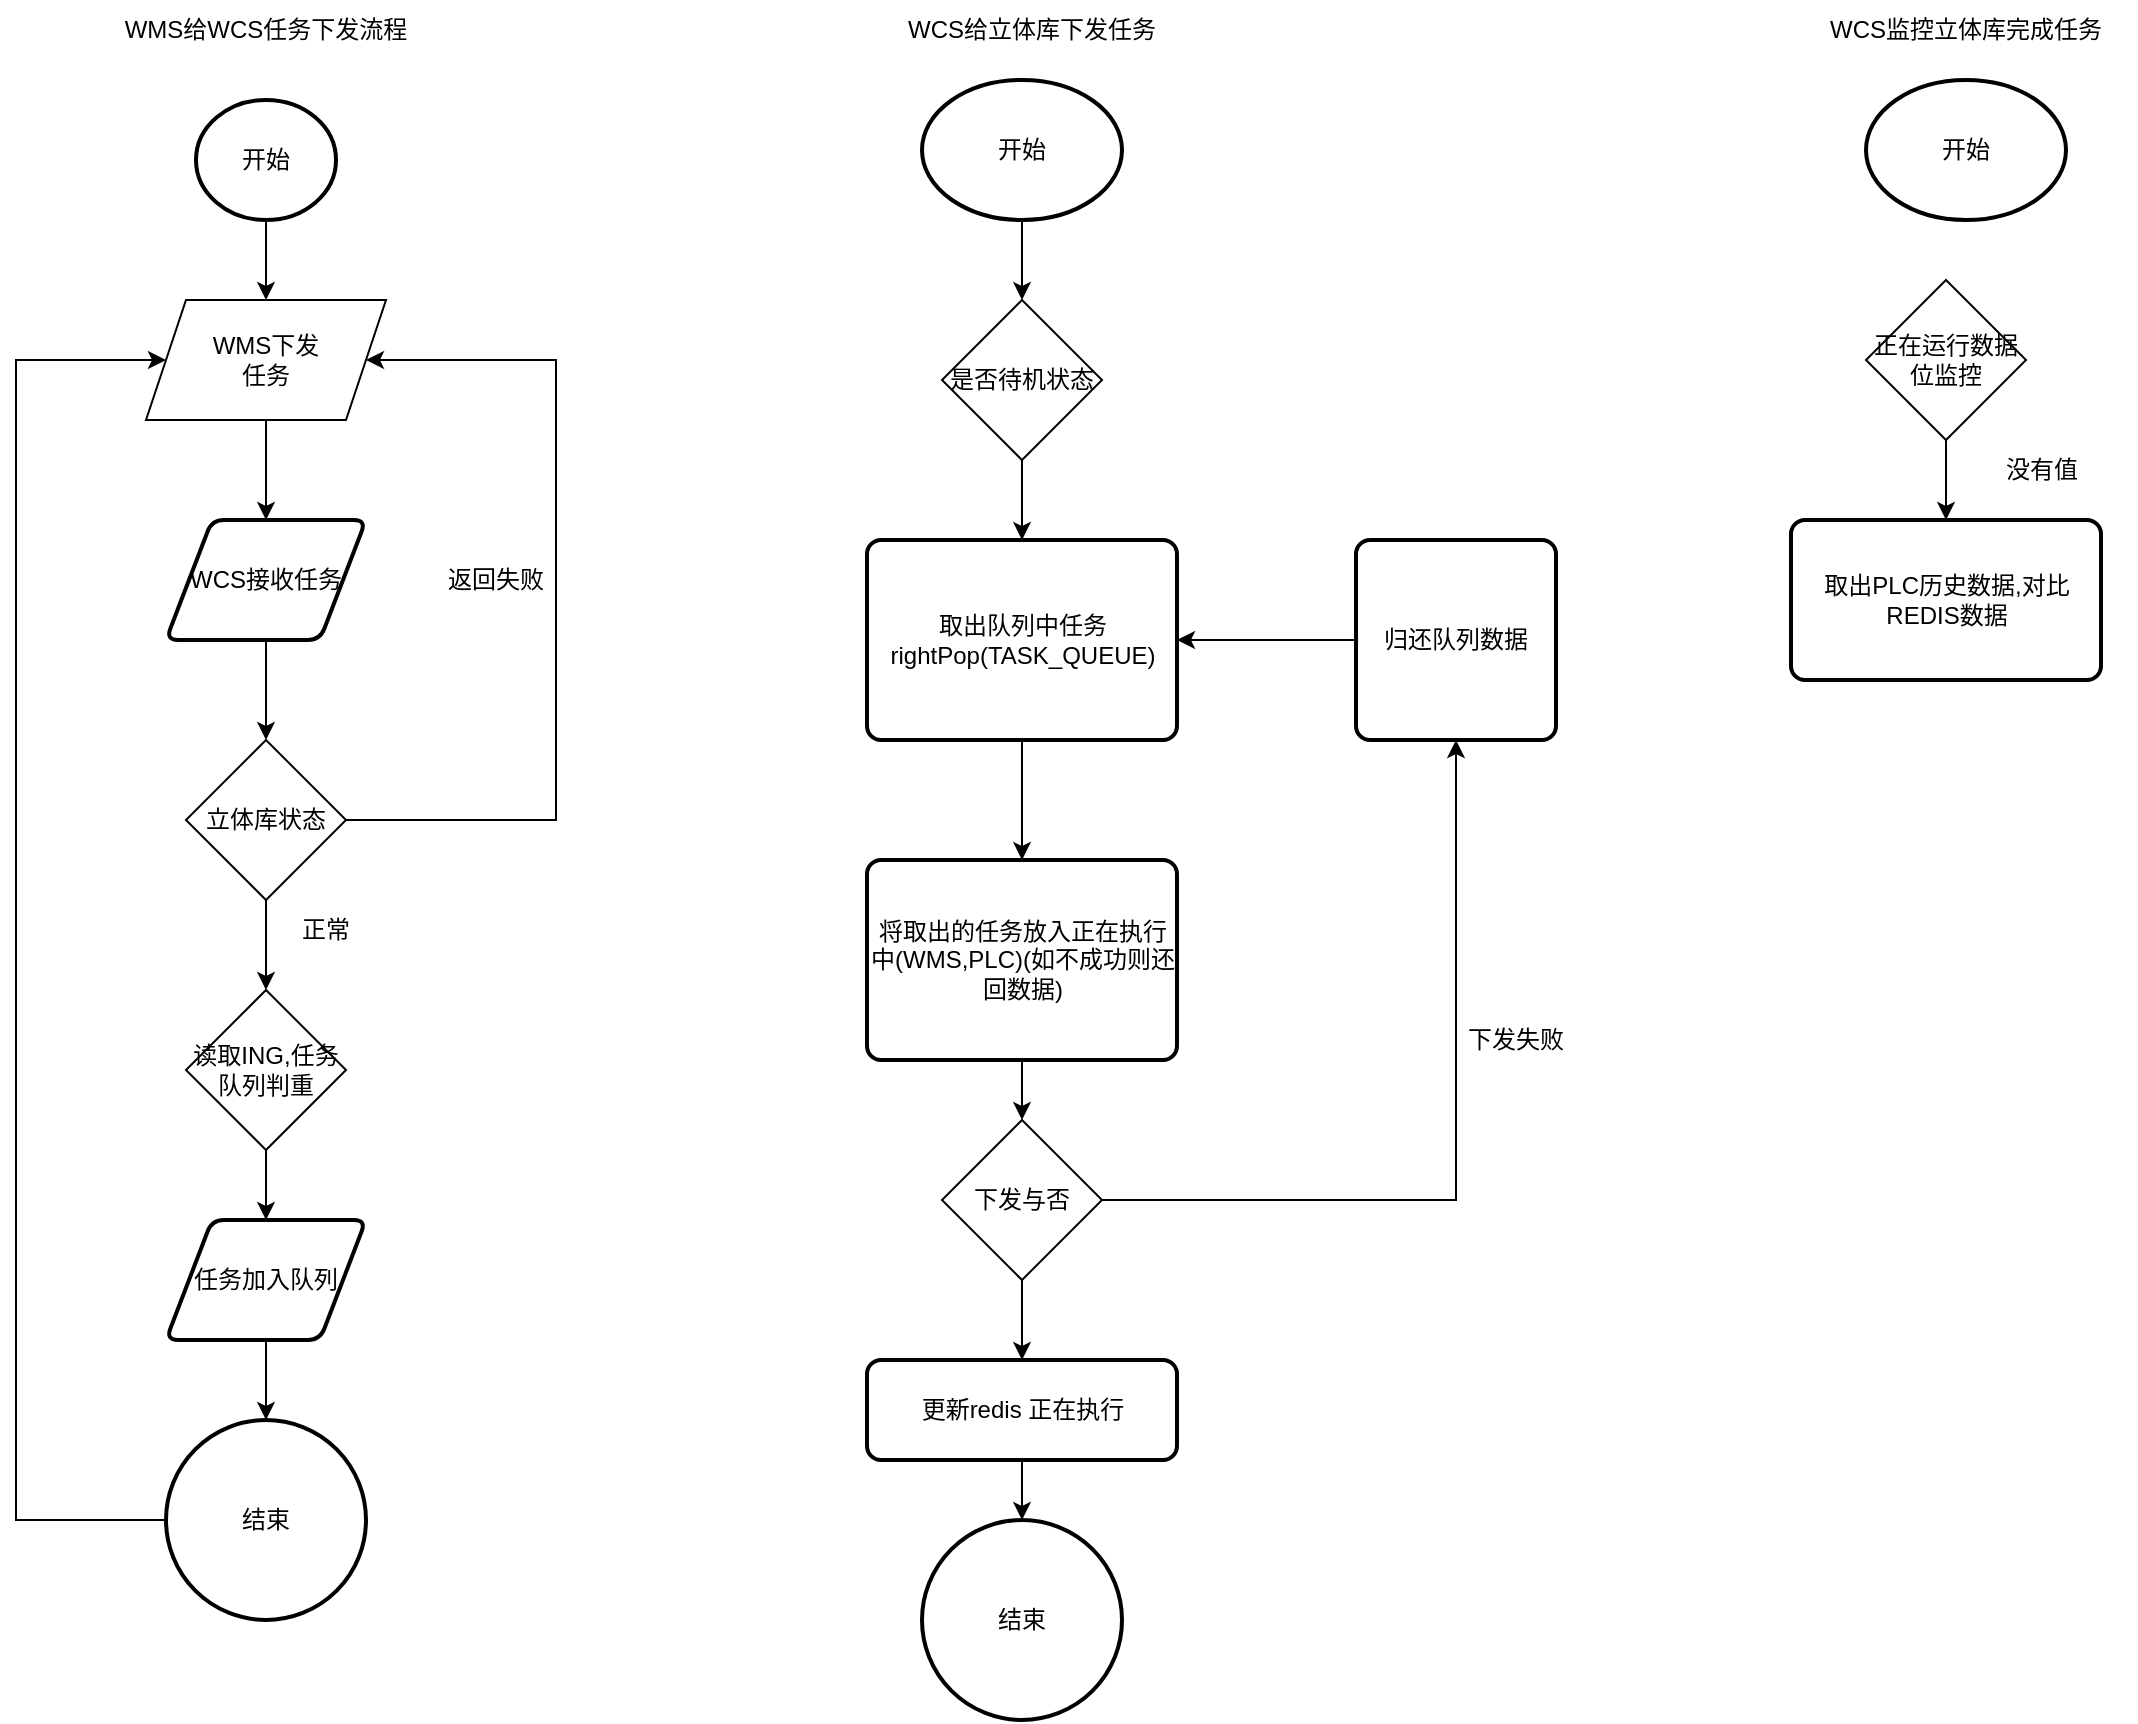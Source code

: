 <mxfile version="25.0.3">
  <diagram id="C5RBs43oDa-KdzZeNtuy" name="Page-1">
    <mxGraphModel dx="1434" dy="760" grid="1" gridSize="10" guides="1" tooltips="1" connect="1" arrows="1" fold="1" page="1" pageScale="1" pageWidth="2339" pageHeight="3300" math="0" shadow="0">
      <root>
        <mxCell id="WIyWlLk6GJQsqaUBKTNV-0" />
        <mxCell id="WIyWlLk6GJQsqaUBKTNV-1" parent="WIyWlLk6GJQsqaUBKTNV-0" />
        <mxCell id="f9Ie7XSDKk7mg4L2ML1A-11" value="" style="edgeStyle=orthogonalEdgeStyle;rounded=0;orthogonalLoop=1;jettySize=auto;html=1;" edge="1" parent="WIyWlLk6GJQsqaUBKTNV-1" source="f9Ie7XSDKk7mg4L2ML1A-0" target="f9Ie7XSDKk7mg4L2ML1A-10">
          <mxGeometry relative="1" as="geometry" />
        </mxCell>
        <mxCell id="f9Ie7XSDKk7mg4L2ML1A-0" value="开始" style="strokeWidth=2;html=1;shape=mxgraph.flowchart.start_2;whiteSpace=wrap;" vertex="1" parent="WIyWlLk6GJQsqaUBKTNV-1">
          <mxGeometry x="130" y="100" width="70" height="60" as="geometry" />
        </mxCell>
        <mxCell id="f9Ie7XSDKk7mg4L2ML1A-1" value="WMS给WCS任务下发流程" style="text;html=1;align=center;verticalAlign=middle;whiteSpace=wrap;rounded=0;" vertex="1" parent="WIyWlLk6GJQsqaUBKTNV-1">
          <mxGeometry x="85" y="50" width="160" height="30" as="geometry" />
        </mxCell>
        <mxCell id="f9Ie7XSDKk7mg4L2ML1A-5" value="" style="edgeStyle=orthogonalEdgeStyle;rounded=0;orthogonalLoop=1;jettySize=auto;html=1;" edge="1" parent="WIyWlLk6GJQsqaUBKTNV-1" source="f9Ie7XSDKk7mg4L2ML1A-2" target="f9Ie7XSDKk7mg4L2ML1A-3">
          <mxGeometry relative="1" as="geometry" />
        </mxCell>
        <mxCell id="f9Ie7XSDKk7mg4L2ML1A-2" value="WCS接收任务" style="shape=parallelogram;html=1;strokeWidth=2;perimeter=parallelogramPerimeter;whiteSpace=wrap;rounded=1;arcSize=12;size=0.23;" vertex="1" parent="WIyWlLk6GJQsqaUBKTNV-1">
          <mxGeometry x="115" y="310" width="100" height="60" as="geometry" />
        </mxCell>
        <mxCell id="f9Ie7XSDKk7mg4L2ML1A-8" value="" style="edgeStyle=orthogonalEdgeStyle;rounded=0;orthogonalLoop=1;jettySize=auto;html=1;" edge="1" parent="WIyWlLk6GJQsqaUBKTNV-1" source="f9Ie7XSDKk7mg4L2ML1A-3" target="f9Ie7XSDKk7mg4L2ML1A-7">
          <mxGeometry relative="1" as="geometry" />
        </mxCell>
        <mxCell id="f9Ie7XSDKk7mg4L2ML1A-3" value="立体库状态" style="rhombus;whiteSpace=wrap;html=1;" vertex="1" parent="WIyWlLk6GJQsqaUBKTNV-1">
          <mxGeometry x="125" y="420" width="80" height="80" as="geometry" />
        </mxCell>
        <mxCell id="f9Ie7XSDKk7mg4L2ML1A-17" value="" style="edgeStyle=orthogonalEdgeStyle;rounded=0;orthogonalLoop=1;jettySize=auto;html=1;" edge="1" parent="WIyWlLk6GJQsqaUBKTNV-1" source="f9Ie7XSDKk7mg4L2ML1A-7" target="f9Ie7XSDKk7mg4L2ML1A-16">
          <mxGeometry relative="1" as="geometry" />
        </mxCell>
        <mxCell id="f9Ie7XSDKk7mg4L2ML1A-7" value="读取ING,任务队列判重" style="rhombus;whiteSpace=wrap;html=1;" vertex="1" parent="WIyWlLk6GJQsqaUBKTNV-1">
          <mxGeometry x="125" y="545" width="80" height="80" as="geometry" />
        </mxCell>
        <mxCell id="f9Ie7XSDKk7mg4L2ML1A-12" value="" style="edgeStyle=orthogonalEdgeStyle;rounded=0;orthogonalLoop=1;jettySize=auto;html=1;" edge="1" parent="WIyWlLk6GJQsqaUBKTNV-1" source="f9Ie7XSDKk7mg4L2ML1A-10" target="f9Ie7XSDKk7mg4L2ML1A-2">
          <mxGeometry relative="1" as="geometry" />
        </mxCell>
        <mxCell id="f9Ie7XSDKk7mg4L2ML1A-10" value="WMS下发&lt;div&gt;任务&lt;/div&gt;" style="shape=parallelogram;perimeter=parallelogramPerimeter;whiteSpace=wrap;html=1;fixedSize=1;" vertex="1" parent="WIyWlLk6GJQsqaUBKTNV-1">
          <mxGeometry x="105" y="200" width="120" height="60" as="geometry" />
        </mxCell>
        <mxCell id="f9Ie7XSDKk7mg4L2ML1A-13" value="" style="endArrow=classic;html=1;rounded=0;exitX=1;exitY=0.5;exitDx=0;exitDy=0;entryX=1;entryY=0.5;entryDx=0;entryDy=0;" edge="1" parent="WIyWlLk6GJQsqaUBKTNV-1" source="f9Ie7XSDKk7mg4L2ML1A-3" target="f9Ie7XSDKk7mg4L2ML1A-10">
          <mxGeometry width="50" height="50" relative="1" as="geometry">
            <mxPoint x="390" y="420" as="sourcePoint" />
            <mxPoint x="310" y="240" as="targetPoint" />
            <Array as="points">
              <mxPoint x="310" y="460" />
              <mxPoint x="310" y="230" />
            </Array>
          </mxGeometry>
        </mxCell>
        <mxCell id="f9Ie7XSDKk7mg4L2ML1A-14" value="返回失败" style="text;html=1;align=center;verticalAlign=middle;whiteSpace=wrap;rounded=0;" vertex="1" parent="WIyWlLk6GJQsqaUBKTNV-1">
          <mxGeometry x="250" y="325" width="60" height="30" as="geometry" />
        </mxCell>
        <mxCell id="f9Ie7XSDKk7mg4L2ML1A-15" value="正常" style="text;html=1;align=center;verticalAlign=middle;whiteSpace=wrap;rounded=0;" vertex="1" parent="WIyWlLk6GJQsqaUBKTNV-1">
          <mxGeometry x="165" y="500" width="60" height="30" as="geometry" />
        </mxCell>
        <mxCell id="f9Ie7XSDKk7mg4L2ML1A-19" value="" style="edgeStyle=orthogonalEdgeStyle;rounded=0;orthogonalLoop=1;jettySize=auto;html=1;" edge="1" parent="WIyWlLk6GJQsqaUBKTNV-1" source="f9Ie7XSDKk7mg4L2ML1A-16" target="f9Ie7XSDKk7mg4L2ML1A-18">
          <mxGeometry relative="1" as="geometry" />
        </mxCell>
        <mxCell id="f9Ie7XSDKk7mg4L2ML1A-16" value="任务加入队列" style="shape=parallelogram;html=1;strokeWidth=2;perimeter=parallelogramPerimeter;whiteSpace=wrap;rounded=1;arcSize=12;size=0.23;" vertex="1" parent="WIyWlLk6GJQsqaUBKTNV-1">
          <mxGeometry x="115" y="660" width="100" height="60" as="geometry" />
        </mxCell>
        <mxCell id="f9Ie7XSDKk7mg4L2ML1A-21" value="" style="edgeStyle=orthogonalEdgeStyle;rounded=0;orthogonalLoop=1;jettySize=auto;html=1;entryX=0;entryY=0.5;entryDx=0;entryDy=0;" edge="1" parent="WIyWlLk6GJQsqaUBKTNV-1" source="f9Ie7XSDKk7mg4L2ML1A-18" target="f9Ie7XSDKk7mg4L2ML1A-10">
          <mxGeometry relative="1" as="geometry">
            <mxPoint x="80" y="230" as="targetPoint" />
            <Array as="points">
              <mxPoint x="40" y="810" />
              <mxPoint x="40" y="230" />
            </Array>
          </mxGeometry>
        </mxCell>
        <mxCell id="f9Ie7XSDKk7mg4L2ML1A-18" value="结束" style="strokeWidth=2;html=1;shape=mxgraph.flowchart.start_2;whiteSpace=wrap;" vertex="1" parent="WIyWlLk6GJQsqaUBKTNV-1">
          <mxGeometry x="115" y="760" width="100" height="100" as="geometry" />
        </mxCell>
        <mxCell id="f9Ie7XSDKk7mg4L2ML1A-22" value="WCS给立体库下发任务" style="text;html=1;align=center;verticalAlign=middle;whiteSpace=wrap;rounded=0;" vertex="1" parent="WIyWlLk6GJQsqaUBKTNV-1">
          <mxGeometry x="463" y="50" width="170" height="30" as="geometry" />
        </mxCell>
        <mxCell id="f9Ie7XSDKk7mg4L2ML1A-28" value="" style="edgeStyle=orthogonalEdgeStyle;rounded=0;orthogonalLoop=1;jettySize=auto;html=1;" edge="1" parent="WIyWlLk6GJQsqaUBKTNV-1" source="f9Ie7XSDKk7mg4L2ML1A-23" target="f9Ie7XSDKk7mg4L2ML1A-24">
          <mxGeometry relative="1" as="geometry" />
        </mxCell>
        <mxCell id="f9Ie7XSDKk7mg4L2ML1A-23" value="开始" style="strokeWidth=2;html=1;shape=mxgraph.flowchart.start_2;whiteSpace=wrap;" vertex="1" parent="WIyWlLk6GJQsqaUBKTNV-1">
          <mxGeometry x="493" y="90" width="100" height="70" as="geometry" />
        </mxCell>
        <mxCell id="f9Ie7XSDKk7mg4L2ML1A-29" value="" style="edgeStyle=orthogonalEdgeStyle;rounded=0;orthogonalLoop=1;jettySize=auto;html=1;" edge="1" parent="WIyWlLk6GJQsqaUBKTNV-1" source="f9Ie7XSDKk7mg4L2ML1A-24" target="f9Ie7XSDKk7mg4L2ML1A-25">
          <mxGeometry relative="1" as="geometry" />
        </mxCell>
        <mxCell id="f9Ie7XSDKk7mg4L2ML1A-24" value="是否待机状态" style="rhombus;whiteSpace=wrap;html=1;" vertex="1" parent="WIyWlLk6GJQsqaUBKTNV-1">
          <mxGeometry x="503" y="200" width="80" height="80" as="geometry" />
        </mxCell>
        <mxCell id="f9Ie7XSDKk7mg4L2ML1A-27" value="" style="edgeStyle=orthogonalEdgeStyle;rounded=0;orthogonalLoop=1;jettySize=auto;html=1;" edge="1" parent="WIyWlLk6GJQsqaUBKTNV-1" source="f9Ie7XSDKk7mg4L2ML1A-25" target="f9Ie7XSDKk7mg4L2ML1A-26">
          <mxGeometry relative="1" as="geometry" />
        </mxCell>
        <mxCell id="f9Ie7XSDKk7mg4L2ML1A-25" value="取出队列中任务rightPop(TASK_QUEUE)" style="rounded=1;whiteSpace=wrap;html=1;absoluteArcSize=1;arcSize=14;strokeWidth=2;" vertex="1" parent="WIyWlLk6GJQsqaUBKTNV-1">
          <mxGeometry x="465.5" y="320" width="155" height="100" as="geometry" />
        </mxCell>
        <mxCell id="f9Ie7XSDKk7mg4L2ML1A-36" value="" style="edgeStyle=orthogonalEdgeStyle;rounded=0;orthogonalLoop=1;jettySize=auto;html=1;" edge="1" parent="WIyWlLk6GJQsqaUBKTNV-1" source="f9Ie7XSDKk7mg4L2ML1A-26" target="f9Ie7XSDKk7mg4L2ML1A-32">
          <mxGeometry relative="1" as="geometry" />
        </mxCell>
        <mxCell id="f9Ie7XSDKk7mg4L2ML1A-26" value="将取出的任务放入正在执行中(WMS,PLC)(如不成功则还回数据)" style="rounded=1;whiteSpace=wrap;html=1;absoluteArcSize=1;arcSize=14;strokeWidth=2;" vertex="1" parent="WIyWlLk6GJQsqaUBKTNV-1">
          <mxGeometry x="465.5" y="480" width="155" height="100" as="geometry" />
        </mxCell>
        <mxCell id="f9Ie7XSDKk7mg4L2ML1A-40" value="" style="edgeStyle=orthogonalEdgeStyle;rounded=0;orthogonalLoop=1;jettySize=auto;html=1;" edge="1" parent="WIyWlLk6GJQsqaUBKTNV-1" source="f9Ie7XSDKk7mg4L2ML1A-30" target="f9Ie7XSDKk7mg4L2ML1A-39">
          <mxGeometry relative="1" as="geometry" />
        </mxCell>
        <mxCell id="f9Ie7XSDKk7mg4L2ML1A-30" value="更新redis 正在执行" style="rounded=1;whiteSpace=wrap;html=1;absoluteArcSize=1;arcSize=14;strokeWidth=2;" vertex="1" parent="WIyWlLk6GJQsqaUBKTNV-1">
          <mxGeometry x="465.5" y="730" width="155" height="50" as="geometry" />
        </mxCell>
        <mxCell id="f9Ie7XSDKk7mg4L2ML1A-34" style="edgeStyle=orthogonalEdgeStyle;rounded=0;orthogonalLoop=1;jettySize=auto;html=1;entryX=0.5;entryY=1;entryDx=0;entryDy=0;" edge="1" parent="WIyWlLk6GJQsqaUBKTNV-1" source="f9Ie7XSDKk7mg4L2ML1A-32" target="f9Ie7XSDKk7mg4L2ML1A-33">
          <mxGeometry relative="1" as="geometry" />
        </mxCell>
        <mxCell id="f9Ie7XSDKk7mg4L2ML1A-37" value="" style="edgeStyle=orthogonalEdgeStyle;rounded=0;orthogonalLoop=1;jettySize=auto;html=1;" edge="1" parent="WIyWlLk6GJQsqaUBKTNV-1" source="f9Ie7XSDKk7mg4L2ML1A-32" target="f9Ie7XSDKk7mg4L2ML1A-30">
          <mxGeometry relative="1" as="geometry" />
        </mxCell>
        <mxCell id="f9Ie7XSDKk7mg4L2ML1A-32" value="下发与否" style="rhombus;whiteSpace=wrap;html=1;" vertex="1" parent="WIyWlLk6GJQsqaUBKTNV-1">
          <mxGeometry x="503" y="610" width="80" height="80" as="geometry" />
        </mxCell>
        <mxCell id="f9Ie7XSDKk7mg4L2ML1A-35" value="" style="edgeStyle=orthogonalEdgeStyle;rounded=0;orthogonalLoop=1;jettySize=auto;html=1;" edge="1" parent="WIyWlLk6GJQsqaUBKTNV-1" source="f9Ie7XSDKk7mg4L2ML1A-33" target="f9Ie7XSDKk7mg4L2ML1A-25">
          <mxGeometry relative="1" as="geometry" />
        </mxCell>
        <mxCell id="f9Ie7XSDKk7mg4L2ML1A-33" value="归还队列数据" style="rounded=1;whiteSpace=wrap;html=1;absoluteArcSize=1;arcSize=14;strokeWidth=2;" vertex="1" parent="WIyWlLk6GJQsqaUBKTNV-1">
          <mxGeometry x="710" y="320" width="100" height="100" as="geometry" />
        </mxCell>
        <mxCell id="f9Ie7XSDKk7mg4L2ML1A-38" value="下发失败" style="text;html=1;align=center;verticalAlign=middle;whiteSpace=wrap;rounded=0;" vertex="1" parent="WIyWlLk6GJQsqaUBKTNV-1">
          <mxGeometry x="760" y="555" width="60" height="30" as="geometry" />
        </mxCell>
        <mxCell id="f9Ie7XSDKk7mg4L2ML1A-39" value="结束" style="strokeWidth=2;html=1;shape=mxgraph.flowchart.start_2;whiteSpace=wrap;" vertex="1" parent="WIyWlLk6GJQsqaUBKTNV-1">
          <mxGeometry x="493" y="810" width="100" height="100" as="geometry" />
        </mxCell>
        <mxCell id="f9Ie7XSDKk7mg4L2ML1A-41" value="WCS监控立体库完成任务" style="text;html=1;align=center;verticalAlign=middle;whiteSpace=wrap;rounded=0;" vertex="1" parent="WIyWlLk6GJQsqaUBKTNV-1">
          <mxGeometry x="930" y="50" width="170" height="30" as="geometry" />
        </mxCell>
        <mxCell id="f9Ie7XSDKk7mg4L2ML1A-42" value="开始" style="strokeWidth=2;html=1;shape=mxgraph.flowchart.start_2;whiteSpace=wrap;" vertex="1" parent="WIyWlLk6GJQsqaUBKTNV-1">
          <mxGeometry x="965" y="90" width="100" height="70" as="geometry" />
        </mxCell>
        <mxCell id="f9Ie7XSDKk7mg4L2ML1A-46" value="" style="edgeStyle=orthogonalEdgeStyle;rounded=0;orthogonalLoop=1;jettySize=auto;html=1;" edge="1" parent="WIyWlLk6GJQsqaUBKTNV-1" source="f9Ie7XSDKk7mg4L2ML1A-43" target="f9Ie7XSDKk7mg4L2ML1A-44">
          <mxGeometry relative="1" as="geometry" />
        </mxCell>
        <mxCell id="f9Ie7XSDKk7mg4L2ML1A-43" value="正在运行数据位监控" style="rhombus;whiteSpace=wrap;html=1;" vertex="1" parent="WIyWlLk6GJQsqaUBKTNV-1">
          <mxGeometry x="965" y="190" width="80" height="80" as="geometry" />
        </mxCell>
        <mxCell id="f9Ie7XSDKk7mg4L2ML1A-44" value="取出PLC历史数据,对比REDIS数据" style="rounded=1;whiteSpace=wrap;html=1;absoluteArcSize=1;arcSize=14;strokeWidth=2;" vertex="1" parent="WIyWlLk6GJQsqaUBKTNV-1">
          <mxGeometry x="927.5" y="310" width="155" height="80" as="geometry" />
        </mxCell>
        <mxCell id="f9Ie7XSDKk7mg4L2ML1A-47" value="没有值" style="text;html=1;align=center;verticalAlign=middle;whiteSpace=wrap;rounded=0;" vertex="1" parent="WIyWlLk6GJQsqaUBKTNV-1">
          <mxGeometry x="1022.5" y="270" width="60" height="30" as="geometry" />
        </mxCell>
      </root>
    </mxGraphModel>
  </diagram>
</mxfile>
